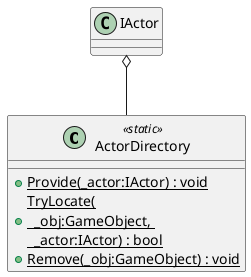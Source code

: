 @startuml
class ActorDirectory <<static>> {
    + {static} Provide(_actor:IActor) : void
    + {static} TryLocate(\n  _obj:GameObject, \n  _actor:IActor) : bool
    + {static} Remove(_obj:GameObject) : void
}
IActor o-- ActorDirectory
@enduml